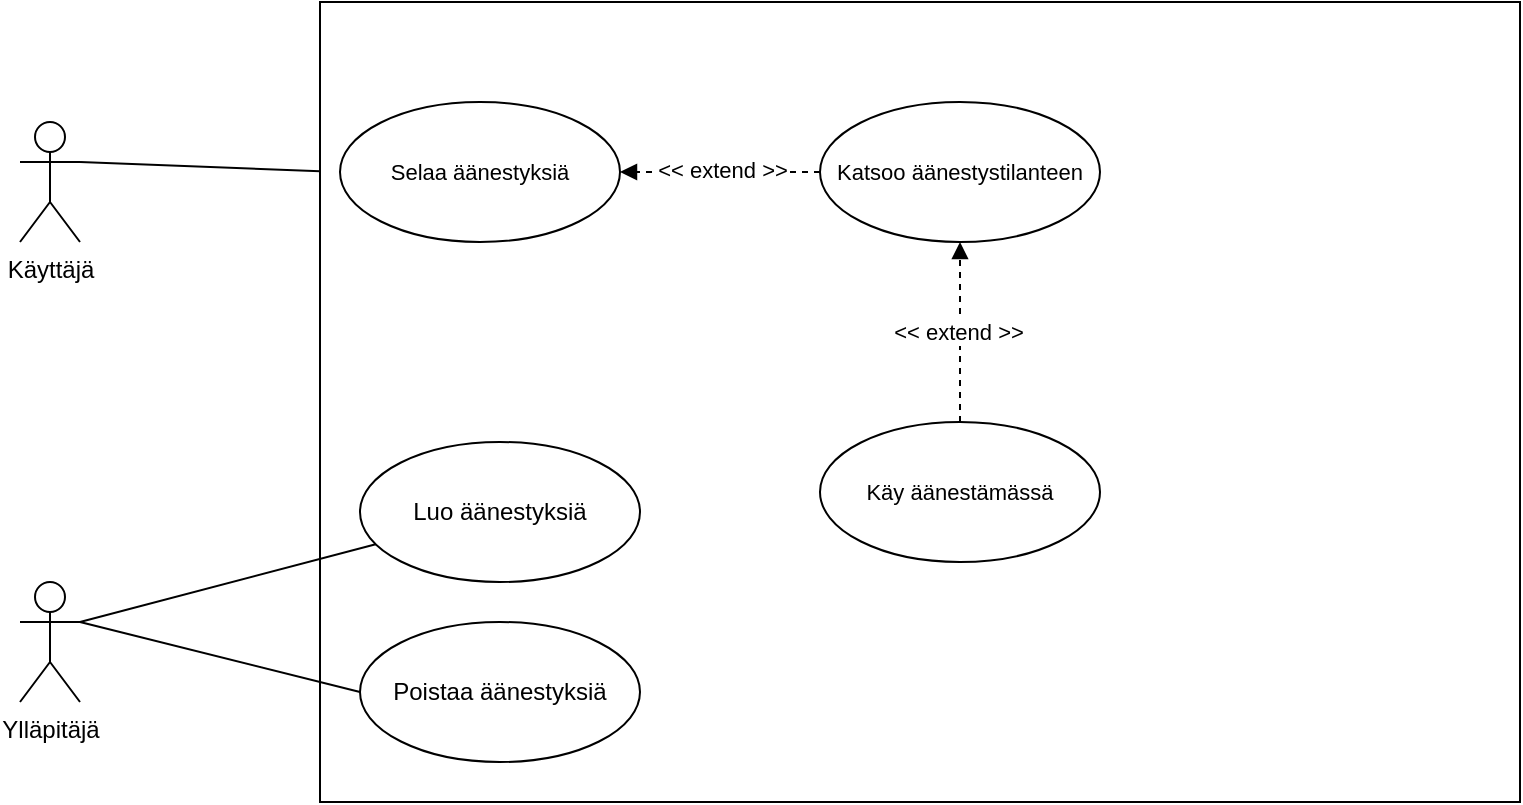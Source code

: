 <mxfile version="21.6.5" type="device">
  <diagram name="Page-1" id="DVh-3-7f99UDJsiKIqVd">
    <mxGraphModel dx="1418" dy="820" grid="1" gridSize="10" guides="1" tooltips="1" connect="1" arrows="1" fold="1" page="1" pageScale="1" pageWidth="1169" pageHeight="827" math="0" shadow="0">
      <root>
        <mxCell id="0" />
        <mxCell id="1" parent="0" />
        <mxCell id="MsYP8HL7TBaLGh4n33zJ-11" style="edgeStyle=none;shape=connector;rounded=0;orthogonalLoop=1;jettySize=auto;html=1;exitX=1;exitY=0.333;exitDx=0;exitDy=0;exitPerimeter=0;entryX=0;entryY=0.5;entryDx=0;entryDy=0;labelBackgroundColor=default;strokeColor=default;fontFamily=Helvetica;fontSize=11;fontColor=default;endArrow=none;endFill=0;" parent="1" source="MsYP8HL7TBaLGh4n33zJ-1" target="MsYP8HL7TBaLGh4n33zJ-10" edge="1">
          <mxGeometry relative="1" as="geometry" />
        </mxCell>
        <mxCell id="MsYP8HL7TBaLGh4n33zJ-1" value="Käyttäjä" style="shape=umlActor;verticalLabelPosition=bottom;verticalAlign=top;html=1;outlineConnect=0;" parent="1" vertex="1">
          <mxGeometry x="130" y="300" width="30" height="60" as="geometry" />
        </mxCell>
        <mxCell id="MsYP8HL7TBaLGh4n33zJ-2" value="Ylläpitäjä" style="shape=umlActor;verticalLabelPosition=bottom;verticalAlign=top;html=1;outlineConnect=0;" parent="1" vertex="1">
          <mxGeometry x="130" y="530" width="30" height="60" as="geometry" />
        </mxCell>
        <mxCell id="MsYP8HL7TBaLGh4n33zJ-5" value="" style="rounded=0;whiteSpace=wrap;html=1;" parent="1" vertex="1">
          <mxGeometry x="280" y="240" width="600" height="400" as="geometry" />
        </mxCell>
        <mxCell id="MsYP8HL7TBaLGh4n33zJ-6" value="Poistaa äänestyksiä" style="ellipse;whiteSpace=wrap;html=1;" parent="1" vertex="1">
          <mxGeometry x="300" y="550" width="140" height="70" as="geometry" />
        </mxCell>
        <mxCell id="MsYP8HL7TBaLGh4n33zJ-7" value="Luo äänestyksiä" style="ellipse;whiteSpace=wrap;html=1;" parent="1" vertex="1">
          <mxGeometry x="300" y="460" width="140" height="70" as="geometry" />
        </mxCell>
        <mxCell id="MsYP8HL7TBaLGh4n33zJ-9" style="rounded=0;orthogonalLoop=1;jettySize=auto;html=1;exitX=1;exitY=0.333;exitDx=0;exitDy=0;exitPerimeter=0;endArrow=none;endFill=0;" parent="1" source="MsYP8HL7TBaLGh4n33zJ-2" target="MsYP8HL7TBaLGh4n33zJ-7" edge="1">
          <mxGeometry relative="1" as="geometry" />
        </mxCell>
        <mxCell id="MsYP8HL7TBaLGh4n33zJ-8" style="rounded=0;orthogonalLoop=1;jettySize=auto;html=1;exitX=1;exitY=0.333;exitDx=0;exitDy=0;exitPerimeter=0;entryX=0;entryY=0.5;entryDx=0;entryDy=0;endArrow=none;endFill=0;" parent="1" source="MsYP8HL7TBaLGh4n33zJ-2" target="MsYP8HL7TBaLGh4n33zJ-6" edge="1">
          <mxGeometry relative="1" as="geometry" />
        </mxCell>
        <mxCell id="MsYP8HL7TBaLGh4n33zJ-10" value="Selaa äänestyksiä" style="ellipse;whiteSpace=wrap;html=1;fontFamily=Helvetica;fontSize=11;fontColor=default;" parent="1" vertex="1">
          <mxGeometry x="290" y="290" width="140" height="70" as="geometry" />
        </mxCell>
        <mxCell id="MsYP8HL7TBaLGh4n33zJ-13" style="edgeStyle=none;shape=connector;rounded=0;orthogonalLoop=1;jettySize=auto;html=1;exitX=0;exitY=0.5;exitDx=0;exitDy=0;entryX=1;entryY=0.5;entryDx=0;entryDy=0;labelBackgroundColor=default;strokeColor=default;fontFamily=Helvetica;fontSize=11;fontColor=default;endArrow=block;endFill=1;dashed=1;" parent="1" source="MsYP8HL7TBaLGh4n33zJ-12" target="MsYP8HL7TBaLGh4n33zJ-10" edge="1">
          <mxGeometry relative="1" as="geometry" />
        </mxCell>
        <mxCell id="MsYP8HL7TBaLGh4n33zJ-17" value="&amp;lt;&amp;lt; extend &amp;gt;&amp;gt;" style="edgeLabel;html=1;align=center;verticalAlign=middle;resizable=0;points=[];fontSize=11;fontFamily=Helvetica;fontColor=default;" parent="MsYP8HL7TBaLGh4n33zJ-13" vertex="1" connectable="0">
          <mxGeometry x="-0.013" y="-1" relative="1" as="geometry">
            <mxPoint as="offset" />
          </mxGeometry>
        </mxCell>
        <mxCell id="MsYP8HL7TBaLGh4n33zJ-12" value="Katsoo äänestystilanteen" style="ellipse;whiteSpace=wrap;html=1;fontFamily=Helvetica;fontSize=11;fontColor=default;" parent="1" vertex="1">
          <mxGeometry x="530" y="290" width="140" height="70" as="geometry" />
        </mxCell>
        <mxCell id="MsYP8HL7TBaLGh4n33zJ-18" style="edgeStyle=none;shape=connector;rounded=0;orthogonalLoop=1;jettySize=auto;html=1;exitX=0.5;exitY=0;exitDx=0;exitDy=0;entryX=0.5;entryY=1;entryDx=0;entryDy=0;labelBackgroundColor=default;strokeColor=default;fontFamily=Helvetica;fontSize=11;fontColor=default;endArrow=block;endFill=1;dashed=1;startArrow=none;startFill=0;" parent="1" source="MsYP8HL7TBaLGh4n33zJ-14" target="MsYP8HL7TBaLGh4n33zJ-12" edge="1">
          <mxGeometry relative="1" as="geometry" />
        </mxCell>
        <mxCell id="MsYP8HL7TBaLGh4n33zJ-19" value="&amp;lt;&amp;lt; extend &amp;gt;&amp;gt;" style="edgeLabel;html=1;align=center;verticalAlign=middle;resizable=0;points=[];fontSize=11;fontFamily=Helvetica;fontColor=default;" parent="MsYP8HL7TBaLGh4n33zJ-18" vertex="1" connectable="0">
          <mxGeometry x="-0.002" y="1" relative="1" as="geometry">
            <mxPoint as="offset" />
          </mxGeometry>
        </mxCell>
        <mxCell id="MsYP8HL7TBaLGh4n33zJ-14" value="Käy äänestämässä" style="ellipse;whiteSpace=wrap;html=1;fontFamily=Helvetica;fontSize=11;fontColor=default;" parent="1" vertex="1">
          <mxGeometry x="530" y="450" width="140" height="70" as="geometry" />
        </mxCell>
      </root>
    </mxGraphModel>
  </diagram>
</mxfile>
